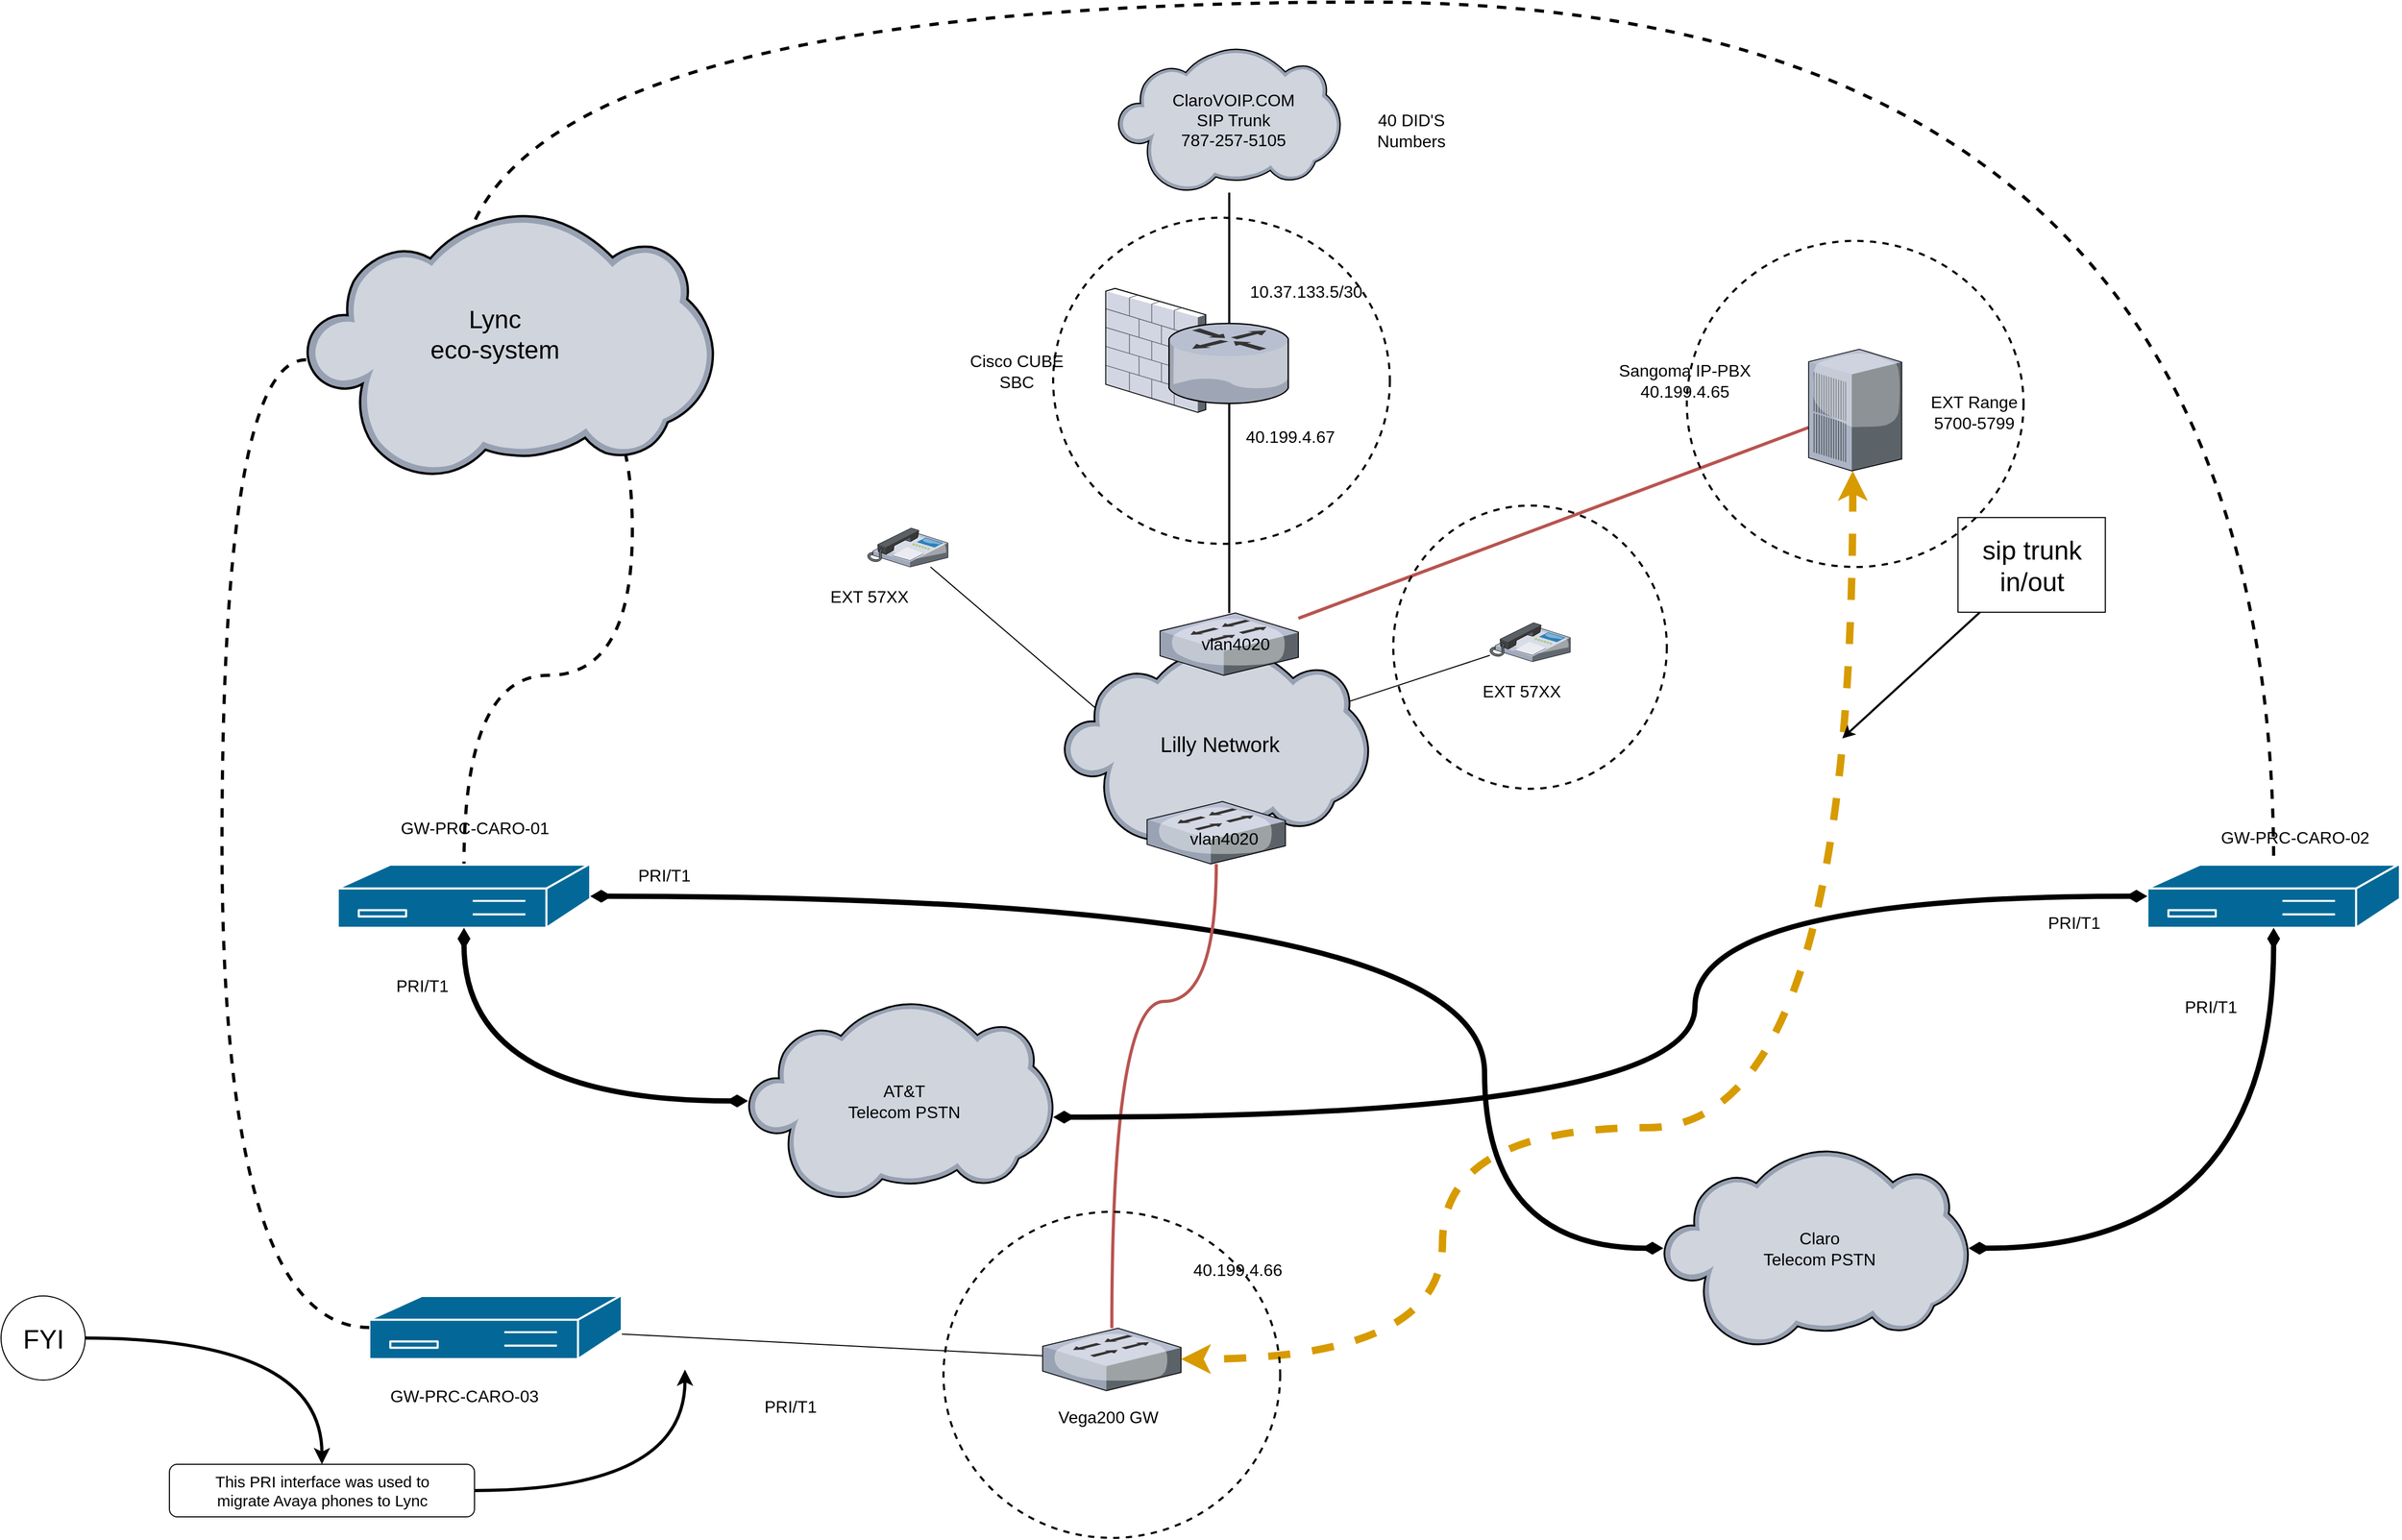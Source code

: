 <mxfile version="14.1.9" type="github">
  <diagram name="Page-1" id="e3a06f82-3646-2815-327d-82caf3d4e204">
    <mxGraphModel dx="3356" dy="1816" grid="1" gridSize="10" guides="1" tooltips="1" connect="1" arrows="1" fold="1" page="1" pageScale="1.5" pageWidth="1700" pageHeight="1100" background="none" math="0" shadow="0">
      <root>
        <mxCell id="0" style=";html=1;" />
        <mxCell id="1" style=";html=1;" parent="0" />
        <mxCell id="2gC9s2rack67uk8PMBhe-48" style="edgeStyle=orthogonalEdgeStyle;curved=1;rounded=0;orthogonalLoop=1;jettySize=auto;html=1;endArrow=none;endFill=0;strokeWidth=3;fontSize=16;dashed=1;" edge="1" parent="1" source="2gC9s2rack67uk8PMBhe-42" target="2gC9s2rack67uk8PMBhe-9">
          <mxGeometry relative="1" as="geometry">
            <Array as="points">
              <mxPoint x="535" y="80" />
              <mxPoint x="2260" y="80" />
            </Array>
          </mxGeometry>
        </mxCell>
        <mxCell id="2gC9s2rack67uk8PMBhe-50" style="edgeStyle=orthogonalEdgeStyle;curved=1;rounded=0;orthogonalLoop=1;jettySize=auto;html=1;endArrow=none;endFill=0;strokeWidth=3;fontSize=16;dashed=1;" edge="1" parent="1" source="2gC9s2rack67uk8PMBhe-42" target="2gC9s2rack67uk8PMBhe-7">
          <mxGeometry relative="1" as="geometry">
            <Array as="points">
              <mxPoint x="700" y="445" />
              <mxPoint x="700" y="720" />
              <mxPoint x="540" y="720" />
            </Array>
          </mxGeometry>
        </mxCell>
        <mxCell id="2gC9s2rack67uk8PMBhe-40" value="" style="group;fontSize=19;" vertex="1" connectable="0" parent="1">
          <mxGeometry x="390" y="280" width="400" height="278.58" as="geometry" />
        </mxCell>
        <mxCell id="2gC9s2rack67uk8PMBhe-41" value="" style="verticalLabelPosition=bottom;aspect=fixed;html=1;verticalAlign=top;strokeColor=none;align=center;outlineConnect=0;shape=mxgraph.citrix.cloud;" vertex="1" parent="2gC9s2rack67uk8PMBhe-40">
          <mxGeometry width="387.325" height="252.776" as="geometry" />
        </mxCell>
        <mxCell id="2gC9s2rack67uk8PMBhe-42" value="&lt;div style=&quot;font-size: 24px;&quot;&gt;Lync&lt;/div&gt;&lt;div style=&quot;font-size: 24px;&quot;&gt; eco-system&lt;/div&gt;" style="text;html=1;align=center;verticalAlign=middle;resizable=0;points=[];autosize=1;fontSize=24;" vertex="1" parent="2gC9s2rack67uk8PMBhe-40">
          <mxGeometry x="88.649" y="76.316" width="180" height="80" as="geometry" />
        </mxCell>
        <mxCell id="6a7d8f32e03d9370-51" style="edgeStyle=none;rounded=0;html=1;startSize=10;endSize=10;jettySize=auto;orthogonalLoop=1;fontSize=14;endArrow=none;endFill=0;strokeWidth=3;fillColor=#f8cecc;strokeColor=#b85450;" parent="1" source="sF7BfKBR3R4_CQybX4fq-12" target="sF7BfKBR3R4_CQybX4fq-11" edge="1">
          <mxGeometry relative="1" as="geometry">
            <mxPoint x="1420" y="370" as="sourcePoint" />
            <mxPoint x="1600" y="378.801" as="targetPoint" />
          </mxGeometry>
        </mxCell>
        <mxCell id="sF7BfKBR3R4_CQybX4fq-2" value="" style="verticalLabelPosition=bottom;aspect=fixed;html=1;verticalAlign=top;strokeColor=none;align=center;outlineConnect=0;shape=mxgraph.citrix.cloud;" parent="1" vertex="1">
          <mxGeometry x="1161.52" y="123" width="211.62" height="138.1" as="geometry" />
        </mxCell>
        <mxCell id="sF7BfKBR3R4_CQybX4fq-24" style="rounded=0;orthogonalLoop=1;jettySize=auto;html=1;fontSize=16;entryX=0.086;entryY=1.168;entryDx=0;entryDy=0;entryPerimeter=0;" parent="1" source="sF7BfKBR3R4_CQybX4fq-10" target="sF7BfKBR3R4_CQybX4fq-14" edge="1">
          <mxGeometry relative="1" as="geometry">
            <mxPoint x="820" y="650" as="targetPoint" />
          </mxGeometry>
        </mxCell>
        <mxCell id="sF7BfKBR3R4_CQybX4fq-10" value="" style="verticalLabelPosition=bottom;aspect=fixed;html=1;verticalAlign=top;strokeColor=none;align=center;outlineConnect=0;shape=mxgraph.citrix.ip_phone;" parent="1" vertex="1">
          <mxGeometry x="923.5" y="580" width="76.5" height="37" as="geometry" />
        </mxCell>
        <mxCell id="2gC9s2rack67uk8PMBhe-57" style="edgeStyle=orthogonalEdgeStyle;curved=1;rounded=0;orthogonalLoop=1;jettySize=auto;html=1;endArrow=classic;endFill=1;strokeWidth=7;fontSize=25;fontColor=#000000;startArrow=classic;startFill=1;dashed=1;fillColor=#ffe6cc;strokeColor=#d79b00;" edge="1" parent="1" source="sF7BfKBR3R4_CQybX4fq-11" target="2gC9s2rack67uk8PMBhe-17">
          <mxGeometry relative="1" as="geometry">
            <Array as="points">
              <mxPoint x="1860" y="1150" />
              <mxPoint x="1470" y="1150" />
              <mxPoint x="1470" y="1370" />
            </Array>
          </mxGeometry>
        </mxCell>
        <mxCell id="sF7BfKBR3R4_CQybX4fq-11" value="" style="verticalLabelPosition=bottom;aspect=fixed;html=1;verticalAlign=top;strokeColor=none;align=center;outlineConnect=0;shape=mxgraph.citrix.pbx_server;" parent="1" vertex="1">
          <mxGeometry x="1818.04" y="410.0" width="88.46" height="115.68" as="geometry" />
        </mxCell>
        <mxCell id="sF7BfKBR3R4_CQybX4fq-15" value="&lt;div&gt;ClaroVOIP.COM&lt;br&gt;&lt;/div&gt;&lt;div&gt;SIP Trunk&lt;/div&gt;787-257-5105" style="text;html=1;resizable=0;autosize=1;align=center;verticalAlign=middle;points=[];fillColor=none;strokeColor=none;rounded=0;fontSize=16;" parent="1" vertex="1">
          <mxGeometry x="1186.25" y="152.05" width="170" height="80" as="geometry" />
        </mxCell>
        <mxCell id="sF7BfKBR3R4_CQybX4fq-17" value="&lt;div&gt;Sangoma IP-PBX&lt;/div&gt;&lt;div&gt;40.199.4.65&lt;br&gt;&lt;/div&gt;" style="text;html=1;resizable=0;autosize=1;align=center;verticalAlign=middle;points=[];fillColor=none;strokeColor=none;rounded=0;fontSize=16;rotation=0;" parent="1" vertex="1">
          <mxGeometry x="1610" y="410" width="180" height="60" as="geometry" />
        </mxCell>
        <mxCell id="sF7BfKBR3R4_CQybX4fq-18" value="&lt;div&gt;Cisco CUBE&lt;/div&gt;&lt;div&gt;SBC&lt;br&gt;&lt;/div&gt;" style="text;html=1;resizable=0;autosize=1;align=center;verticalAlign=middle;points=[];fillColor=none;strokeColor=none;rounded=0;fontSize=16;rotation=0;" parent="1" vertex="1">
          <mxGeometry x="1000" y="401.3" width="130" height="60" as="geometry" />
        </mxCell>
        <mxCell id="sF7BfKBR3R4_CQybX4fq-21" value="" style="group" parent="1" vertex="1" connectable="0">
          <mxGeometry x="1150" y="352.2" width="174.66" height="117.8" as="geometry" />
        </mxCell>
        <mxCell id="sF7BfKBR3R4_CQybX4fq-7" value="" style="verticalLabelPosition=bottom;aspect=fixed;html=1;verticalAlign=top;strokeColor=none;shape=mxgraph.citrix.firewall;fillColor=#66B2FF;gradientColor=#0066CC;fontSize=14;" parent="sF7BfKBR3R4_CQybX4fq-21" vertex="1">
          <mxGeometry width="95" height="117.8" as="geometry" />
        </mxCell>
        <mxCell id="sF7BfKBR3R4_CQybX4fq-19" value="" style="verticalLabelPosition=bottom;aspect=fixed;html=1;verticalAlign=top;strokeColor=none;align=center;outlineConnect=0;shape=mxgraph.citrix.router;fontSize=16;" parent="sF7BfKBR3R4_CQybX4fq-21" vertex="1">
          <mxGeometry x="60" y="33.26" width="114.66" height="76.09" as="geometry" />
        </mxCell>
        <mxCell id="sF7BfKBR3R4_CQybX4fq-29" style="edgeStyle=none;rounded=0;orthogonalLoop=1;jettySize=auto;html=1;endArrow=none;endFill=0;strokeWidth=2;fontSize=16;" parent="1" source="sF7BfKBR3R4_CQybX4fq-12" target="sF7BfKBR3R4_CQybX4fq-19" edge="1">
          <mxGeometry relative="1" as="geometry" />
        </mxCell>
        <mxCell id="sF7BfKBR3R4_CQybX4fq-27" style="edgeStyle=none;rounded=0;orthogonalLoop=1;jettySize=auto;html=1;fontSize=16;" parent="1" source="sF7BfKBR3R4_CQybX4fq-26" target="sF7BfKBR3R4_CQybX4fq-14" edge="1">
          <mxGeometry relative="1" as="geometry" />
        </mxCell>
        <mxCell id="sF7BfKBR3R4_CQybX4fq-26" value="" style="verticalLabelPosition=bottom;aspect=fixed;html=1;verticalAlign=top;strokeColor=none;align=center;outlineConnect=0;shape=mxgraph.citrix.ip_phone;" parent="1" vertex="1">
          <mxGeometry x="1515" y="670" width="76.5" height="37" as="geometry" />
        </mxCell>
        <mxCell id="sF7BfKBR3R4_CQybX4fq-28" style="edgeStyle=none;rounded=0;orthogonalLoop=1;jettySize=auto;html=1;endArrow=none;endFill=0;strokeWidth=2;fontSize=16;" parent="1" source="sF7BfKBR3R4_CQybX4fq-19" target="sF7BfKBR3R4_CQybX4fq-2" edge="1">
          <mxGeometry relative="1" as="geometry" />
        </mxCell>
        <mxCell id="2gC9s2rack67uk8PMBhe-7" value="" style="shape=mxgraph.cisco.controllers_and_modules.3174_(desktop)_cluster_controller;html=1;pointerEvents=1;dashed=0;fillColor=#036897;strokeColor=#ffffff;strokeWidth=2;verticalLabelPosition=bottom;verticalAlign=top;align=center;outlineConnect=0;" vertex="1" parent="1">
          <mxGeometry x="420" y="900" width="240" height="60" as="geometry" />
        </mxCell>
        <mxCell id="2gC9s2rack67uk8PMBhe-8" value="" style="shape=mxgraph.cisco.controllers_and_modules.3174_(desktop)_cluster_controller;html=1;pointerEvents=1;dashed=0;fillColor=#036897;strokeColor=#ffffff;strokeWidth=2;verticalLabelPosition=bottom;verticalAlign=top;align=center;outlineConnect=0;" vertex="1" parent="1">
          <mxGeometry x="450" y="1310" width="240" height="60" as="geometry" />
        </mxCell>
        <mxCell id="2gC9s2rack67uk8PMBhe-9" value="" style="shape=mxgraph.cisco.controllers_and_modules.3174_(desktop)_cluster_controller;html=1;pointerEvents=1;dashed=0;fillColor=#036897;strokeColor=#ffffff;strokeWidth=2;verticalLabelPosition=bottom;verticalAlign=top;align=center;outlineConnect=0;" vertex="1" parent="1">
          <mxGeometry x="2140" y="900.0" width="240" height="60" as="geometry" />
        </mxCell>
        <mxCell id="2gC9s2rack67uk8PMBhe-11" value="&lt;div&gt;40 DID&#39;S&lt;/div&gt;&lt;div&gt;Numbers&lt;br&gt;&lt;/div&gt;" style="text;html=1;resizable=0;autosize=1;align=center;verticalAlign=middle;points=[];fillColor=none;strokeColor=none;rounded=0;fontSize=16;" vertex="1" parent="1">
          <mxGeometry x="1390" y="172.05" width="100" height="60" as="geometry" />
        </mxCell>
        <mxCell id="2gC9s2rack67uk8PMBhe-12" value="10.37.133.5/30" style="text;html=1;resizable=0;autosize=1;align=center;verticalAlign=middle;points=[];fillColor=none;strokeColor=none;rounded=0;fontSize=16;" vertex="1" parent="1">
          <mxGeometry x="1260" y="340" width="160" height="30" as="geometry" />
        </mxCell>
        <mxCell id="2gC9s2rack67uk8PMBhe-13" style="edgeStyle=orthogonalEdgeStyle;curved=1;rounded=0;orthogonalLoop=1;jettySize=auto;html=1;fontSize=16;endArrow=diamondThin;endFill=1;strokeWidth=5;startArrow=diamondThin;startFill=1;" edge="1" parent="1" source="2gC9s2rack67uk8PMBhe-5" target="2gC9s2rack67uk8PMBhe-7">
          <mxGeometry relative="1" as="geometry">
            <Array as="points">
              <mxPoint x="540" y="1125" />
            </Array>
          </mxGeometry>
        </mxCell>
        <mxCell id="2gC9s2rack67uk8PMBhe-14" style="edgeStyle=orthogonalEdgeStyle;curved=1;rounded=0;orthogonalLoop=1;jettySize=auto;html=1;entryX=1;entryY=0.5;entryDx=0;entryDy=0;entryPerimeter=0;endArrow=diamondThin;endFill=1;fontSize=16;strokeWidth=5;startArrow=diamondThin;startFill=1;" edge="1" parent="1" source="2gC9s2rack67uk8PMBhe-2" target="2gC9s2rack67uk8PMBhe-7">
          <mxGeometry relative="1" as="geometry">
            <mxPoint x="1610" y="1290" as="sourcePoint" />
            <Array as="points">
              <mxPoint x="1510" y="1265" />
              <mxPoint x="1510" y="930" />
            </Array>
          </mxGeometry>
        </mxCell>
        <mxCell id="2gC9s2rack67uk8PMBhe-15" value="EXT 57XX" style="text;html=1;resizable=0;autosize=1;align=center;verticalAlign=middle;points=[];fillColor=none;strokeColor=none;rounded=0;fontSize=16;" vertex="1" parent="1">
          <mxGeometry x="870" y="630" width="110" height="30" as="geometry" />
        </mxCell>
        <mxCell id="2gC9s2rack67uk8PMBhe-16" value="&lt;div&gt;EXT Range&lt;/div&gt;&lt;div&gt;5700-5799&lt;br&gt;&lt;/div&gt;" style="text;html=1;resizable=0;autosize=1;align=center;verticalAlign=middle;points=[];fillColor=none;strokeColor=none;rounded=0;fontSize=16;" vertex="1" parent="1">
          <mxGeometry x="1910" y="440" width="130" height="60" as="geometry" />
        </mxCell>
        <mxCell id="2gC9s2rack67uk8PMBhe-21" style="edgeStyle=none;rounded=0;orthogonalLoop=1;jettySize=auto;html=1;endArrow=none;endFill=0;fontSize=16;" edge="1" parent="1" source="2gC9s2rack67uk8PMBhe-17" target="2gC9s2rack67uk8PMBhe-8">
          <mxGeometry relative="1" as="geometry" />
        </mxCell>
        <mxCell id="2gC9s2rack67uk8PMBhe-28" style="edgeStyle=orthogonalEdgeStyle;curved=1;rounded=0;orthogonalLoop=1;jettySize=auto;html=1;endArrow=none;endFill=0;fontSize=16;strokeWidth=3;fillColor=#f8cecc;strokeColor=#b85450;" edge="1" parent="1" source="2gC9s2rack67uk8PMBhe-17" target="2gC9s2rack67uk8PMBhe-37">
          <mxGeometry relative="1" as="geometry">
            <Array as="points">
              <mxPoint x="1156" y="1030" />
              <mxPoint x="1255" y="1030" />
            </Array>
          </mxGeometry>
        </mxCell>
        <mxCell id="2gC9s2rack67uk8PMBhe-17" value="" style="verticalLabelPosition=bottom;aspect=fixed;html=1;verticalAlign=top;strokeColor=none;align=center;outlineConnect=0;shape=mxgraph.citrix.switch;" vertex="1" parent="1">
          <mxGeometry x="1090" y="1340.68" width="131.5" height="59.32" as="geometry" />
        </mxCell>
        <mxCell id="2gC9s2rack67uk8PMBhe-18" value="&lt;div&gt;Vega200 GW&lt;br&gt;&lt;/div&gt;" style="text;html=1;resizable=0;autosize=1;align=center;verticalAlign=middle;points=[];fillColor=none;strokeColor=none;rounded=0;fontSize=16;" vertex="1" parent="1">
          <mxGeometry x="1081.5" y="1410" width="140" height="30" as="geometry" />
        </mxCell>
        <mxCell id="2gC9s2rack67uk8PMBhe-20" value="40.199.4.66" style="text;html=1;resizable=0;autosize=1;align=center;verticalAlign=middle;points=[];fillColor=none;strokeColor=none;rounded=0;fontSize=16;" vertex="1" parent="1">
          <mxGeometry x="1210" y="1270" width="130" height="30" as="geometry" />
        </mxCell>
        <mxCell id="2gC9s2rack67uk8PMBhe-22" value="PRI/T1" style="text;html=1;resizable=0;autosize=1;align=center;verticalAlign=middle;points=[];fillColor=none;strokeColor=none;rounded=0;fontSize=16;" vertex="1" parent="1">
          <mxGeometry x="810" y="1400" width="80" height="30" as="geometry" />
        </mxCell>
        <mxCell id="2gC9s2rack67uk8PMBhe-25" style="edgeStyle=orthogonalEdgeStyle;curved=1;rounded=0;orthogonalLoop=1;jettySize=auto;html=1;endArrow=diamondThin;endFill=1;fontSize=16;strokeWidth=5;startArrow=diamondThin;startFill=1;" edge="1" parent="1" source="2gC9s2rack67uk8PMBhe-2" target="2gC9s2rack67uk8PMBhe-9">
          <mxGeometry relative="1" as="geometry" />
        </mxCell>
        <mxCell id="2gC9s2rack67uk8PMBhe-26" style="edgeStyle=orthogonalEdgeStyle;curved=1;rounded=0;orthogonalLoop=1;jettySize=auto;html=1;entryX=0;entryY=0.5;entryDx=0;entryDy=0;entryPerimeter=0;endArrow=diamondThin;endFill=1;fontSize=16;strokeWidth=5;startArrow=diamondThin;startFill=1;" edge="1" parent="1" target="2gC9s2rack67uk8PMBhe-9">
          <mxGeometry relative="1" as="geometry">
            <mxPoint x="1100" y="1140" as="sourcePoint" />
            <Array as="points">
              <mxPoint x="1710" y="1140" />
              <mxPoint x="1710" y="930" />
            </Array>
          </mxGeometry>
        </mxCell>
        <mxCell id="2gC9s2rack67uk8PMBhe-1" value="" style="group;fontSize=15;" vertex="1" connectable="0" parent="1">
          <mxGeometry x="1680" y="1170" width="295" height="189.26" as="geometry" />
        </mxCell>
        <mxCell id="2gC9s2rack67uk8PMBhe-2" value="" style="verticalLabelPosition=bottom;aspect=fixed;html=1;verticalAlign=top;strokeColor=none;align=center;outlineConnect=0;shape=mxgraph.citrix.cloud;" vertex="1" parent="2gC9s2rack67uk8PMBhe-1">
          <mxGeometry width="290" height="189.26" as="geometry" />
        </mxCell>
        <mxCell id="2gC9s2rack67uk8PMBhe-3" value="&lt;div&gt;Claro&lt;/div&gt;&lt;div&gt;Telecom PSTN&lt;br&gt;&lt;/div&gt;" style="text;html=1;align=center;verticalAlign=middle;resizable=0;points=[];autosize=1;fontSize=16;" vertex="1" parent="2gC9s2rack67uk8PMBhe-1">
          <mxGeometry x="67.504" y="64.627" width="160" height="60" as="geometry" />
        </mxCell>
        <mxCell id="2gC9s2rack67uk8PMBhe-4" value="" style="group;fontSize=15;" vertex="1" connectable="0" parent="1">
          <mxGeometry x="810" y="1030" width="295" height="189.26" as="geometry" />
        </mxCell>
        <mxCell id="2gC9s2rack67uk8PMBhe-5" value="" style="verticalLabelPosition=bottom;aspect=fixed;html=1;verticalAlign=top;strokeColor=none;align=center;outlineConnect=0;shape=mxgraph.citrix.cloud;" vertex="1" parent="2gC9s2rack67uk8PMBhe-4">
          <mxGeometry width="290" height="189.26" as="geometry" />
        </mxCell>
        <mxCell id="2gC9s2rack67uk8PMBhe-6" value="&lt;div&gt;AT&amp;amp;T&lt;br&gt;&lt;/div&gt;&lt;div&gt;Telecom PSTN&lt;br&gt;&lt;/div&gt;" style="text;html=1;align=center;verticalAlign=middle;resizable=0;points=[];autosize=1;fontSize=16;" vertex="1" parent="2gC9s2rack67uk8PMBhe-4">
          <mxGeometry x="67.504" y="64.627" width="160" height="60" as="geometry" />
        </mxCell>
        <mxCell id="2gC9s2rack67uk8PMBhe-27" value="GW-PRC-CARO-03" style="text;html=1;resizable=0;autosize=1;align=center;verticalAlign=middle;points=[];fillColor=none;strokeColor=none;rounded=0;fontSize=16;" vertex="1" parent="1">
          <mxGeometry x="440" y="1390" width="200" height="30" as="geometry" />
        </mxCell>
        <mxCell id="2gC9s2rack67uk8PMBhe-29" value="GW-PRC-CARO-01" style="text;html=1;resizable=0;autosize=1;align=center;verticalAlign=middle;points=[];fillColor=none;strokeColor=none;rounded=0;fontSize=16;" vertex="1" parent="1">
          <mxGeometry x="450" y="850" width="200" height="30" as="geometry" />
        </mxCell>
        <mxCell id="2gC9s2rack67uk8PMBhe-30" value="GW-PRC-CARO-02" style="text;html=1;resizable=0;autosize=1;align=center;verticalAlign=middle;points=[];fillColor=none;strokeColor=none;rounded=0;fontSize=16;" vertex="1" parent="1">
          <mxGeometry x="2180" y="859.26" width="200" height="30" as="geometry" />
        </mxCell>
        <mxCell id="2gC9s2rack67uk8PMBhe-31" value="40.199.4.67" style="text;html=1;resizable=0;autosize=1;align=center;verticalAlign=middle;points=[];fillColor=none;strokeColor=none;rounded=0;fontSize=16;" vertex="1" parent="1">
          <mxGeometry x="1260" y="477.8" width="130" height="30" as="geometry" />
        </mxCell>
        <mxCell id="2gC9s2rack67uk8PMBhe-32" value="PRI/T1" style="text;html=1;resizable=0;autosize=1;align=center;verticalAlign=middle;points=[];fillColor=none;strokeColor=none;rounded=0;fontSize=16;" vertex="1" parent="1">
          <mxGeometry x="460" y="1000.0" width="80" height="30" as="geometry" />
        </mxCell>
        <mxCell id="2gC9s2rack67uk8PMBhe-33" value="PRI/T1" style="text;html=1;resizable=0;autosize=1;align=center;verticalAlign=middle;points=[];fillColor=none;strokeColor=none;rounded=0;fontSize=16;" vertex="1" parent="1">
          <mxGeometry x="2030" y="940.0" width="80" height="30" as="geometry" />
        </mxCell>
        <mxCell id="2gC9s2rack67uk8PMBhe-34" value="PRI/T1" style="text;html=1;resizable=0;autosize=1;align=center;verticalAlign=middle;points=[];fillColor=none;strokeColor=none;rounded=0;fontSize=16;" vertex="1" parent="1">
          <mxGeometry x="2160" y="1020.0" width="80" height="30" as="geometry" />
        </mxCell>
        <mxCell id="2gC9s2rack67uk8PMBhe-35" value="PRI/T1" style="text;html=1;resizable=0;autosize=1;align=center;verticalAlign=middle;points=[];fillColor=none;strokeColor=none;rounded=0;fontSize=16;" vertex="1" parent="1">
          <mxGeometry x="690" y="895.0" width="80" height="30" as="geometry" />
        </mxCell>
        <mxCell id="sF7BfKBR3R4_CQybX4fq-16" value="" style="group;fontSize=15;" parent="1" vertex="1" connectable="0">
          <mxGeometry x="1110" y="690.74" width="295" height="208.58" as="geometry" />
        </mxCell>
        <mxCell id="sF7BfKBR3R4_CQybX4fq-13" value="" style="verticalLabelPosition=bottom;aspect=fixed;html=1;verticalAlign=top;strokeColor=none;align=center;outlineConnect=0;shape=mxgraph.citrix.cloud;" parent="sF7BfKBR3R4_CQybX4fq-16" vertex="1">
          <mxGeometry width="290" height="189.26" as="geometry" />
        </mxCell>
        <mxCell id="sF7BfKBR3R4_CQybX4fq-14" value="&lt;font style=&quot;font-size: 20px&quot;&gt;Lilly Network&lt;/font&gt;" style="text;html=1;align=center;verticalAlign=middle;resizable=0;points=[];autosize=1;fontSize=16;" parent="sF7BfKBR3R4_CQybX4fq-16" vertex="1">
          <mxGeometry x="82.504" y="79.627" width="130" height="30" as="geometry" />
        </mxCell>
        <mxCell id="sF7BfKBR3R4_CQybX4fq-12" value="" style="verticalLabelPosition=bottom;aspect=fixed;html=1;verticalAlign=top;strokeColor=none;align=center;outlineConnect=0;shape=mxgraph.citrix.switch;" parent="sF7BfKBR3R4_CQybX4fq-16" vertex="1">
          <mxGeometry x="91.58" y="-30" width="131.5" height="59.32" as="geometry" />
        </mxCell>
        <mxCell id="2gC9s2rack67uk8PMBhe-36" value="vlan4020" style="text;html=1;resizable=0;autosize=1;align=center;verticalAlign=middle;points=[];fillColor=none;strokeColor=none;rounded=0;fontSize=16;" vertex="1" parent="sF7BfKBR3R4_CQybX4fq-16">
          <mxGeometry x="112.5" y="-15.34" width="100" height="30" as="geometry" />
        </mxCell>
        <mxCell id="2gC9s2rack67uk8PMBhe-37" value="" style="verticalLabelPosition=bottom;aspect=fixed;html=1;verticalAlign=top;strokeColor=none;align=center;outlineConnect=0;shape=mxgraph.citrix.switch;" vertex="1" parent="sF7BfKBR3R4_CQybX4fq-16">
          <mxGeometry x="79.25" y="149.26" width="131.5" height="59.32" as="geometry" />
        </mxCell>
        <mxCell id="2gC9s2rack67uk8PMBhe-38" value="vlan4020" style="text;html=1;resizable=0;autosize=1;align=center;verticalAlign=middle;points=[];fillColor=none;strokeColor=none;rounded=0;fontSize=16;" vertex="1" parent="sF7BfKBR3R4_CQybX4fq-16">
          <mxGeometry x="102.39" y="169.26" width="100" height="30" as="geometry" />
        </mxCell>
        <mxCell id="2gC9s2rack67uk8PMBhe-39" value="EXT 57XX" style="text;html=1;resizable=0;autosize=1;align=center;verticalAlign=middle;points=[];fillColor=none;strokeColor=none;rounded=0;fontSize=16;" vertex="1" parent="1">
          <mxGeometry x="1490" y="720" width="110" height="30" as="geometry" />
        </mxCell>
        <mxCell id="2gC9s2rack67uk8PMBhe-47" style="edgeStyle=orthogonalEdgeStyle;curved=1;rounded=0;orthogonalLoop=1;jettySize=auto;html=1;endArrow=none;endFill=0;strokeWidth=3;fontSize=16;dashed=1;" edge="1" parent="1" source="2gC9s2rack67uk8PMBhe-41" target="2gC9s2rack67uk8PMBhe-8">
          <mxGeometry relative="1" as="geometry">
            <Array as="points">
              <mxPoint x="310" y="420" />
              <mxPoint x="310" y="1340" />
            </Array>
          </mxGeometry>
        </mxCell>
        <mxCell id="2gC9s2rack67uk8PMBhe-52" style="edgeStyle=orthogonalEdgeStyle;curved=1;rounded=0;orthogonalLoop=1;jettySize=auto;html=1;endArrow=classic;endFill=1;strokeWidth=3;fontSize=15;" edge="1" parent="1" source="2gC9s2rack67uk8PMBhe-51">
          <mxGeometry relative="1" as="geometry">
            <mxPoint x="750" y="1380" as="targetPoint" />
          </mxGeometry>
        </mxCell>
        <mxCell id="2gC9s2rack67uk8PMBhe-51" value="&lt;div style=&quot;font-size: 15px;&quot;&gt;This PRI interface was used to&lt;/div&gt;&lt;div style=&quot;font-size: 15px;&quot;&gt; migrate Avaya phones to Lync&lt;/div&gt;" style="text;html=1;resizable=0;autosize=1;align=center;verticalAlign=middle;points=[];fillColor=none;rounded=1;fontSize=15;strokeColor=#000000;glass=1;" vertex="1" parent="1">
          <mxGeometry x="260" y="1470" width="290" height="50" as="geometry" />
        </mxCell>
        <mxCell id="2gC9s2rack67uk8PMBhe-54" value="" style="edgeStyle=orthogonalEdgeStyle;curved=1;rounded=0;orthogonalLoop=1;jettySize=auto;html=1;endArrow=classic;endFill=1;strokeWidth=3;fontSize=25;" edge="1" parent="1" source="2gC9s2rack67uk8PMBhe-53" target="2gC9s2rack67uk8PMBhe-51">
          <mxGeometry relative="1" as="geometry" />
        </mxCell>
        <mxCell id="2gC9s2rack67uk8PMBhe-56" value="" style="group" vertex="1" connectable="0" parent="1">
          <mxGeometry x="100" y="1310" width="80" height="80" as="geometry" />
        </mxCell>
        <mxCell id="2gC9s2rack67uk8PMBhe-55" value="" style="ellipse;whiteSpace=wrap;html=1;aspect=fixed;rounded=1;glass=1;strokeColor=#000000;fontSize=25;" vertex="1" parent="2gC9s2rack67uk8PMBhe-56">
          <mxGeometry width="80" height="80" as="geometry" />
        </mxCell>
        <mxCell id="2gC9s2rack67uk8PMBhe-53" value="FYI" style="text;html=1;resizable=0;autosize=1;align=center;verticalAlign=middle;points=[];fillColor=none;rounded=0;fontSize=25;perimeterSpacing=3;" vertex="1" parent="2gC9s2rack67uk8PMBhe-56">
          <mxGeometry x="5" y="15" width="70" height="50" as="geometry" />
        </mxCell>
        <mxCell id="2gC9s2rack67uk8PMBhe-60" style="edgeStyle=none;rounded=0;orthogonalLoop=1;jettySize=auto;html=1;startArrow=none;startFill=0;endArrow=classic;endFill=1;strokeWidth=2;fontSize=25;fontColor=#000000;" edge="1" parent="1" source="2gC9s2rack67uk8PMBhe-58">
          <mxGeometry relative="1" as="geometry">
            <mxPoint x="1850" y="780" as="targetPoint" />
          </mxGeometry>
        </mxCell>
        <mxCell id="2gC9s2rack67uk8PMBhe-58" value="&lt;div&gt;sip trunk&lt;/div&gt;&lt;div&gt;in/out&lt;br&gt;&lt;/div&gt;" style="text;html=1;resizable=0;autosize=1;align=center;verticalAlign=middle;points=[];fillColor=none;rounded=0;glass=1;fontSize=25;fontColor=#000000;strokeColor=#000000;" vertex="1" parent="1">
          <mxGeometry x="1960" y="570" width="140" height="90" as="geometry" />
        </mxCell>
        <mxCell id="2gC9s2rack67uk8PMBhe-64" value="" style="ellipse;whiteSpace=wrap;html=1;rounded=0;glass=1;strokeColor=#000000;fontSize=25;fontColor=#000000;dashed=1;fillColor=none;strokeWidth=2;" vertex="1" parent="1">
          <mxGeometry x="1100" y="285" width="320" height="310" as="geometry" />
        </mxCell>
        <mxCell id="2gC9s2rack67uk8PMBhe-65" value="" style="ellipse;whiteSpace=wrap;html=1;rounded=0;glass=1;strokeColor=#000000;fontSize=25;fontColor=#000000;dashed=1;fillColor=none;strokeWidth=2;" vertex="1" parent="1">
          <mxGeometry x="1702.27" y="307" width="320" height="310" as="geometry" />
        </mxCell>
        <mxCell id="2gC9s2rack67uk8PMBhe-66" value="" style="ellipse;whiteSpace=wrap;html=1;rounded=0;glass=1;strokeColor=#000000;fontSize=25;fontColor=#000000;dashed=1;fillColor=none;strokeWidth=2;" vertex="1" parent="1">
          <mxGeometry x="995.75" y="1230" width="320" height="310" as="geometry" />
        </mxCell>
        <mxCell id="2gC9s2rack67uk8PMBhe-67" value="" style="ellipse;whiteSpace=wrap;html=1;rounded=0;glass=1;strokeColor=#000000;fontSize=25;fontColor=#000000;dashed=1;fillColor=none;strokeWidth=2;" vertex="1" parent="1">
          <mxGeometry x="1423.25" y="558.58" width="260" height="269.26" as="geometry" />
        </mxCell>
      </root>
    </mxGraphModel>
  </diagram>
</mxfile>
